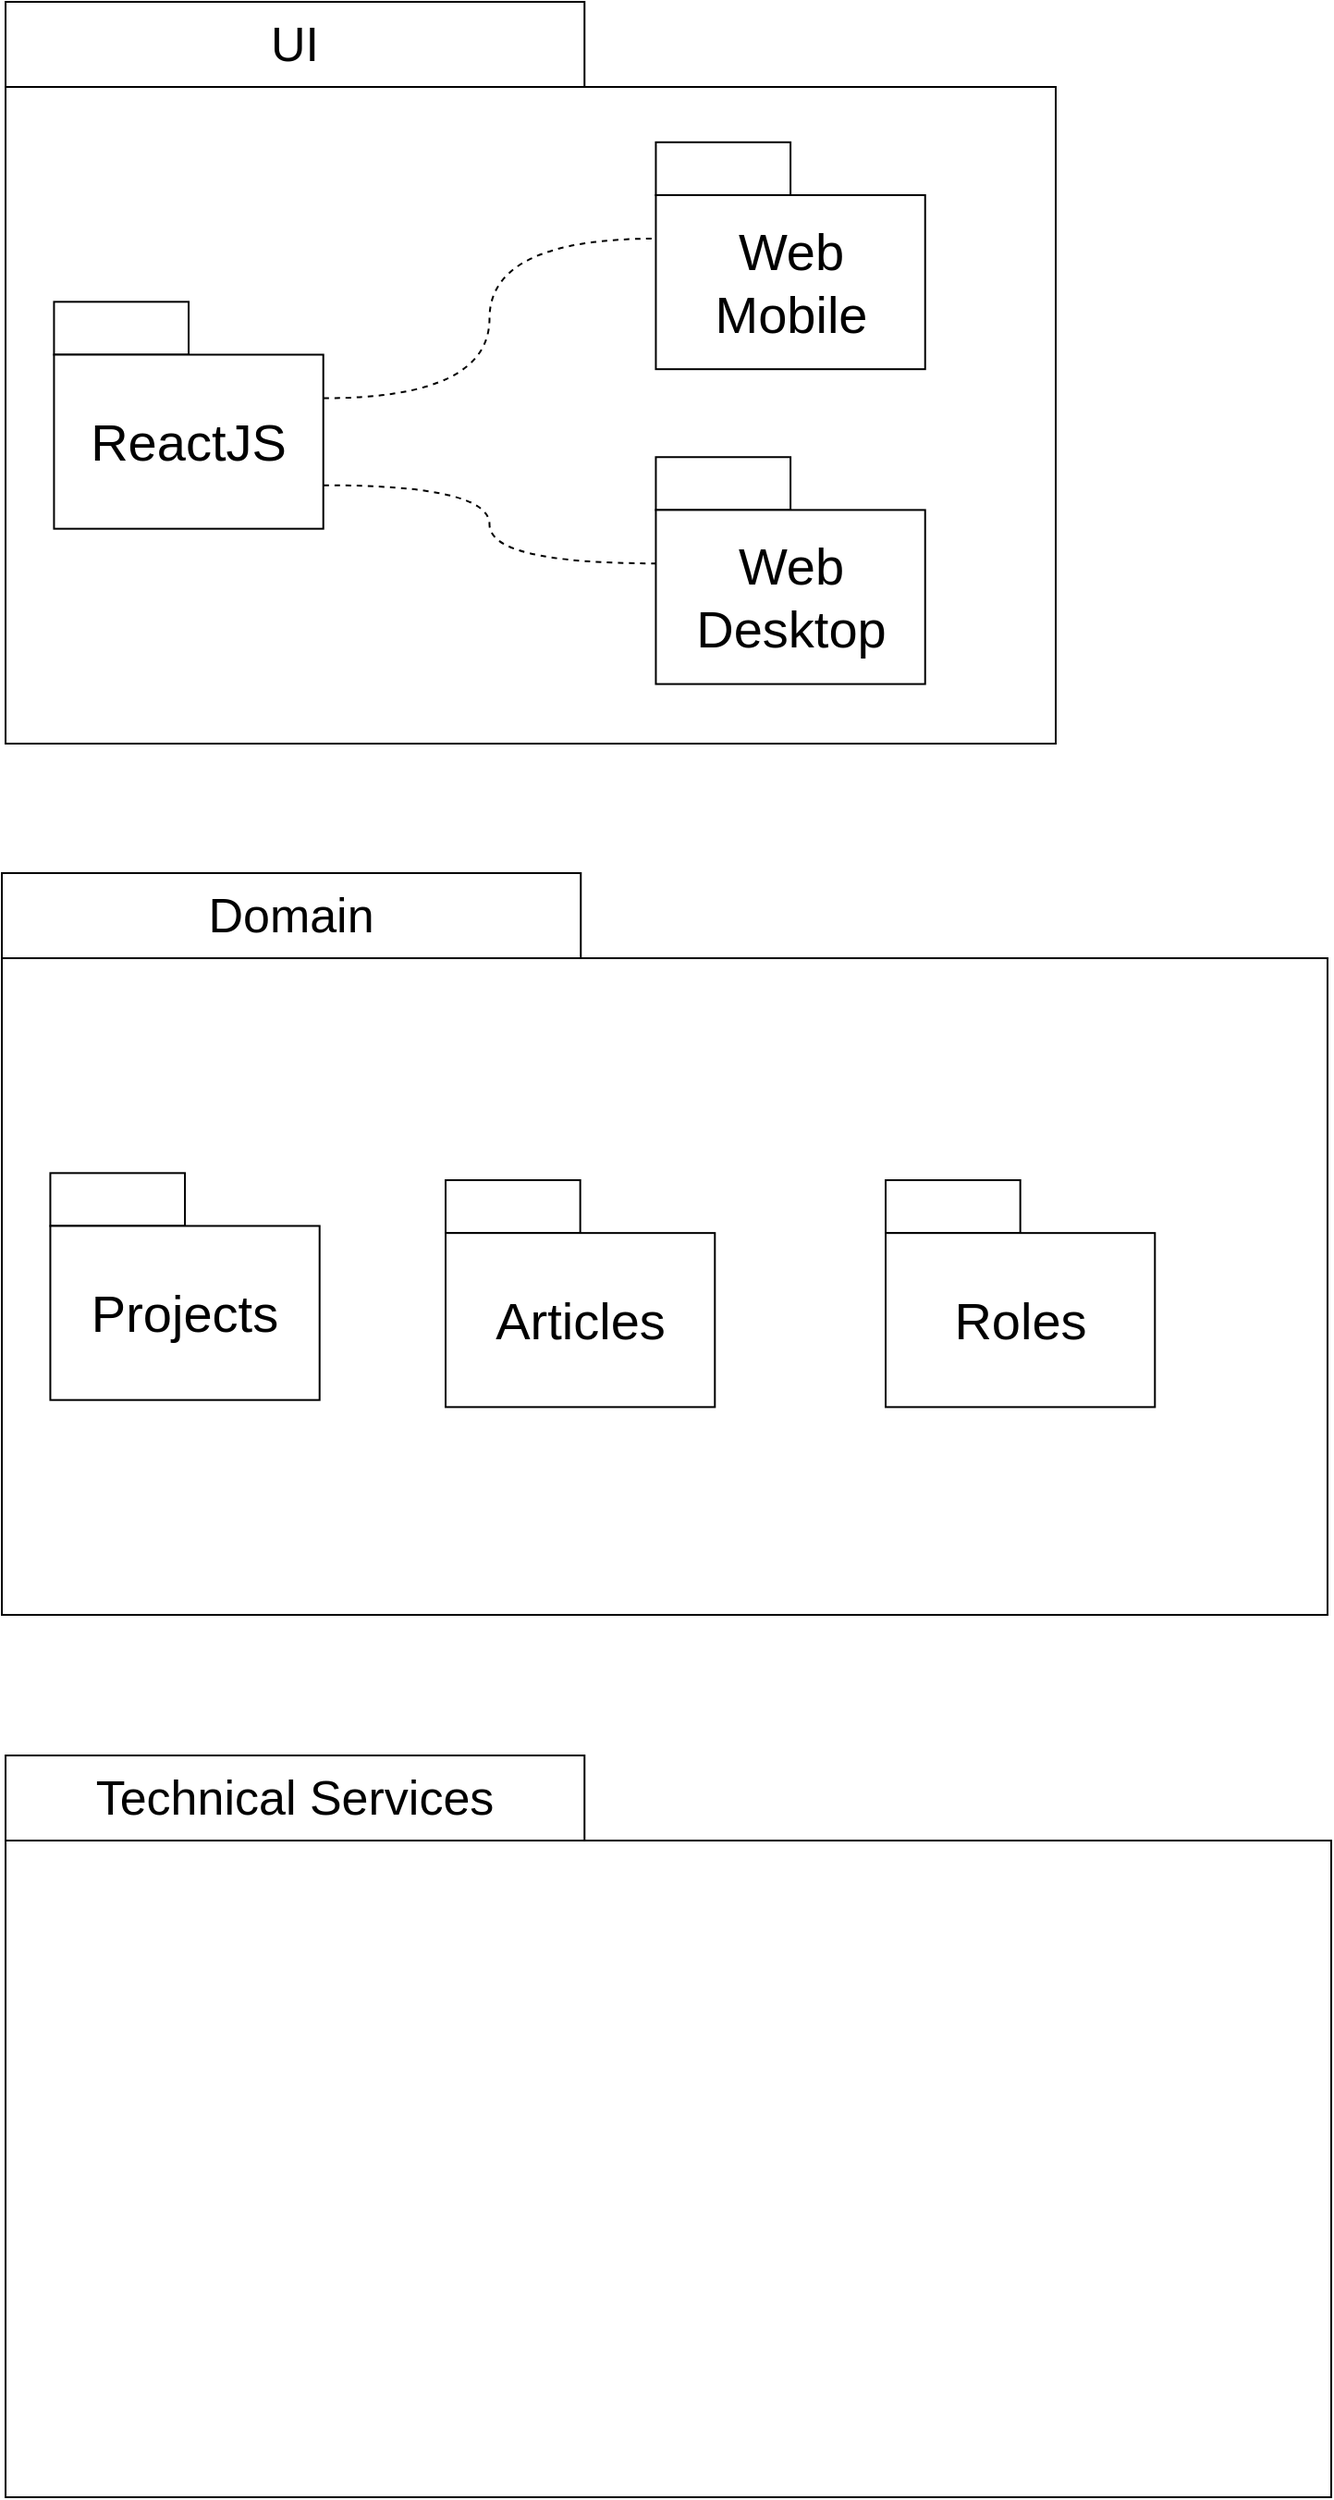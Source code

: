 <mxfile version="12.9.1" type="github">
  <diagram id="XR0y9n0YsO8z8irFNGLb" name="Page-1">
    <mxGraphModel dx="2405" dy="1502" grid="0" gridSize="10" guides="1" tooltips="1" connect="1" arrows="1" fold="1" page="1" pageScale="1" pageWidth="1169" pageHeight="1654" math="0" shadow="0">
      <root>
        <mxCell id="0" />
        <mxCell id="1" parent="0" />
        <mxCell id="SWEzssCjGssNJbHlLu96-37" value="" style="group" vertex="1" connectable="0" parent="1">
          <mxGeometry x="118" y="531" width="717" height="401" as="geometry" />
        </mxCell>
        <mxCell id="SWEzssCjGssNJbHlLu96-20" value="&lt;font style=&quot;font-size: 26px&quot;&gt;Domain&lt;/font&gt;" style="rounded=0;whiteSpace=wrap;html=1;" vertex="1" parent="SWEzssCjGssNJbHlLu96-37">
          <mxGeometry width="313.128" height="46.004" as="geometry" />
        </mxCell>
        <mxCell id="SWEzssCjGssNJbHlLu96-21" value="" style="rounded=0;whiteSpace=wrap;html=1;" vertex="1" parent="SWEzssCjGssNJbHlLu96-37">
          <mxGeometry y="46" width="717" height="355" as="geometry" />
        </mxCell>
        <mxCell id="SWEzssCjGssNJbHlLu96-18" value="" style="group" vertex="1" connectable="0" parent="1">
          <mxGeometry x="120" y="60" width="568" height="401" as="geometry" />
        </mxCell>
        <mxCell id="SWEzssCjGssNJbHlLu96-1" value="&lt;font style=&quot;font-size: 26px&quot;&gt;UI&lt;/font&gt;" style="rounded=0;whiteSpace=wrap;html=1;" vertex="1" parent="SWEzssCjGssNJbHlLu96-18">
          <mxGeometry width="313.128" height="46.004" as="geometry" />
        </mxCell>
        <mxCell id="SWEzssCjGssNJbHlLu96-2" value="" style="rounded=0;whiteSpace=wrap;html=1;" vertex="1" parent="SWEzssCjGssNJbHlLu96-18">
          <mxGeometry y="46.004" width="568" height="354.996" as="geometry" />
        </mxCell>
        <mxCell id="SWEzssCjGssNJbHlLu96-11" value="" style="group" vertex="1" connectable="0" parent="SWEzssCjGssNJbHlLu96-18">
          <mxGeometry x="351.723" y="75.906" width="145.641" height="122.677" as="geometry" />
        </mxCell>
        <mxCell id="SWEzssCjGssNJbHlLu96-9" value="" style="rounded=0;whiteSpace=wrap;html=1;" vertex="1" parent="SWEzssCjGssNJbHlLu96-11">
          <mxGeometry width="72.821" height="28.576" as="geometry" />
        </mxCell>
        <mxCell id="SWEzssCjGssNJbHlLu96-10" value="&lt;font style=&quot;font-size: 28px&quot;&gt;Web&lt;br&gt;Mobile&lt;/font&gt;" style="rounded=0;whiteSpace=wrap;html=1;" vertex="1" parent="SWEzssCjGssNJbHlLu96-11">
          <mxGeometry y="28.576" width="145.641" height="94.101" as="geometry" />
        </mxCell>
        <mxCell id="SWEzssCjGssNJbHlLu96-6" value="" style="group" vertex="1" connectable="0" parent="SWEzssCjGssNJbHlLu96-18">
          <mxGeometry x="26.215" y="162.163" width="145.641" height="122.677" as="geometry" />
        </mxCell>
        <mxCell id="SWEzssCjGssNJbHlLu96-3" value="" style="rounded=0;whiteSpace=wrap;html=1;" vertex="1" parent="SWEzssCjGssNJbHlLu96-6">
          <mxGeometry width="72.821" height="28.576" as="geometry" />
        </mxCell>
        <mxCell id="SWEzssCjGssNJbHlLu96-4" value="&lt;font style=&quot;font-size: 28px&quot;&gt;ReactJS&lt;/font&gt;" style="rounded=0;whiteSpace=wrap;html=1;" vertex="1" parent="SWEzssCjGssNJbHlLu96-6">
          <mxGeometry y="28.576" width="145.641" height="94.101" as="geometry" />
        </mxCell>
        <mxCell id="SWEzssCjGssNJbHlLu96-12" value="" style="group" vertex="1" connectable="0" parent="SWEzssCjGssNJbHlLu96-18">
          <mxGeometry x="351.723" y="246.12" width="145.641" height="122.677" as="geometry" />
        </mxCell>
        <mxCell id="SWEzssCjGssNJbHlLu96-13" value="" style="rounded=0;whiteSpace=wrap;html=1;" vertex="1" parent="SWEzssCjGssNJbHlLu96-12">
          <mxGeometry width="72.821" height="28.576" as="geometry" />
        </mxCell>
        <mxCell id="SWEzssCjGssNJbHlLu96-14" value="&lt;font style=&quot;font-size: 28px&quot;&gt;Web&lt;br&gt;Desktop&lt;/font&gt;" style="rounded=0;whiteSpace=wrap;html=1;" vertex="1" parent="SWEzssCjGssNJbHlLu96-12">
          <mxGeometry y="28.576" width="145.641" height="94.101" as="geometry" />
        </mxCell>
        <mxCell id="SWEzssCjGssNJbHlLu96-16" value="" style="endArrow=none;dashed=1;html=1;exitX=1;exitY=0.25;exitDx=0;exitDy=0;entryX=0;entryY=0.25;entryDx=0;entryDy=0;edgeStyle=orthogonalEdgeStyle;curved=1;" edge="1" parent="SWEzssCjGssNJbHlLu96-18" source="SWEzssCjGssNJbHlLu96-4" target="SWEzssCjGssNJbHlLu96-10">
          <mxGeometry width="50" height="50" relative="1" as="geometry">
            <mxPoint x="315.313" y="149.512" as="sourcePoint" />
            <mxPoint x="351.723" y="111.176" as="targetPoint" />
          </mxGeometry>
        </mxCell>
        <mxCell id="SWEzssCjGssNJbHlLu96-17" value="" style="endArrow=none;dashed=1;html=1;exitX=1;exitY=0.75;exitDx=0;exitDy=0;entryX=0;entryY=0.307;entryDx=0;entryDy=0;entryPerimeter=0;edgeStyle=orthogonalEdgeStyle;curved=1;" edge="1" parent="SWEzssCjGssNJbHlLu96-18" source="SWEzssCjGssNJbHlLu96-4" target="SWEzssCjGssNJbHlLu96-14">
          <mxGeometry width="50" height="50" relative="1" as="geometry">
            <mxPoint x="179.138" y="221.932" as="sourcePoint" />
            <mxPoint x="359.005" y="135.675" as="targetPoint" />
          </mxGeometry>
        </mxCell>
        <mxCell id="SWEzssCjGssNJbHlLu96-34" value="" style="group" vertex="1" connectable="0" parent="1">
          <mxGeometry x="144.215" y="693.163" width="145.641" height="122.677" as="geometry" />
        </mxCell>
        <mxCell id="SWEzssCjGssNJbHlLu96-25" value="" style="group" vertex="1" connectable="0" parent="SWEzssCjGssNJbHlLu96-34">
          <mxGeometry width="145.641" height="122.677" as="geometry" />
        </mxCell>
        <mxCell id="SWEzssCjGssNJbHlLu96-26" value="" style="rounded=0;whiteSpace=wrap;html=1;" vertex="1" parent="SWEzssCjGssNJbHlLu96-25">
          <mxGeometry width="72.821" height="28.576" as="geometry" />
        </mxCell>
        <mxCell id="SWEzssCjGssNJbHlLu96-27" value="&lt;font style=&quot;font-size: 28px&quot;&gt;Projects&lt;/font&gt;" style="rounded=0;whiteSpace=wrap;html=1;" vertex="1" parent="SWEzssCjGssNJbHlLu96-25">
          <mxGeometry y="28.576" width="145.641" height="94.101" as="geometry" />
        </mxCell>
        <mxCell id="SWEzssCjGssNJbHlLu96-33" value="" style="group" vertex="1" connectable="0" parent="1">
          <mxGeometry x="358.003" y="696.996" width="145.641" height="122.677" as="geometry" />
        </mxCell>
        <mxCell id="SWEzssCjGssNJbHlLu96-22" value="" style="group" vertex="1" connectable="0" parent="SWEzssCjGssNJbHlLu96-33">
          <mxGeometry width="145.641" height="122.677" as="geometry" />
        </mxCell>
        <mxCell id="SWEzssCjGssNJbHlLu96-23" value="" style="rounded=0;whiteSpace=wrap;html=1;" vertex="1" parent="SWEzssCjGssNJbHlLu96-22">
          <mxGeometry width="72.821" height="28.576" as="geometry" />
        </mxCell>
        <mxCell id="SWEzssCjGssNJbHlLu96-24" value="&lt;span style=&quot;font-size: 28px&quot;&gt;Articles&lt;/span&gt;" style="rounded=0;whiteSpace=wrap;html=1;" vertex="1" parent="SWEzssCjGssNJbHlLu96-22">
          <mxGeometry y="28.576" width="145.641" height="94.101" as="geometry" />
        </mxCell>
        <mxCell id="SWEzssCjGssNJbHlLu96-35" value="" style="group" vertex="1" connectable="0" parent="1">
          <mxGeometry x="596.003" y="697.0" width="145.641" height="122.677" as="geometry" />
        </mxCell>
        <mxCell id="SWEzssCjGssNJbHlLu96-29" value="" style="rounded=0;whiteSpace=wrap;html=1;" vertex="1" parent="SWEzssCjGssNJbHlLu96-35">
          <mxGeometry width="72.821" height="28.576" as="geometry" />
        </mxCell>
        <mxCell id="SWEzssCjGssNJbHlLu96-30" value="&lt;span style=&quot;font-size: 28px&quot;&gt;Roles&lt;/span&gt;" style="rounded=0;whiteSpace=wrap;html=1;" vertex="1" parent="SWEzssCjGssNJbHlLu96-35">
          <mxGeometry y="28.576" width="145.641" height="94.101" as="geometry" />
        </mxCell>
        <mxCell id="SWEzssCjGssNJbHlLu96-38" value="" style="group" vertex="1" connectable="0" parent="1">
          <mxGeometry x="120" y="1008" width="717" height="401" as="geometry" />
        </mxCell>
        <mxCell id="SWEzssCjGssNJbHlLu96-39" value="&lt;font style=&quot;font-size: 26px&quot;&gt;Technical Services&lt;/font&gt;" style="rounded=0;whiteSpace=wrap;html=1;" vertex="1" parent="SWEzssCjGssNJbHlLu96-38">
          <mxGeometry width="313.128" height="46.004" as="geometry" />
        </mxCell>
        <mxCell id="SWEzssCjGssNJbHlLu96-40" value="" style="rounded=0;whiteSpace=wrap;html=1;" vertex="1" parent="SWEzssCjGssNJbHlLu96-38">
          <mxGeometry y="46" width="717" height="355" as="geometry" />
        </mxCell>
      </root>
    </mxGraphModel>
  </diagram>
</mxfile>
